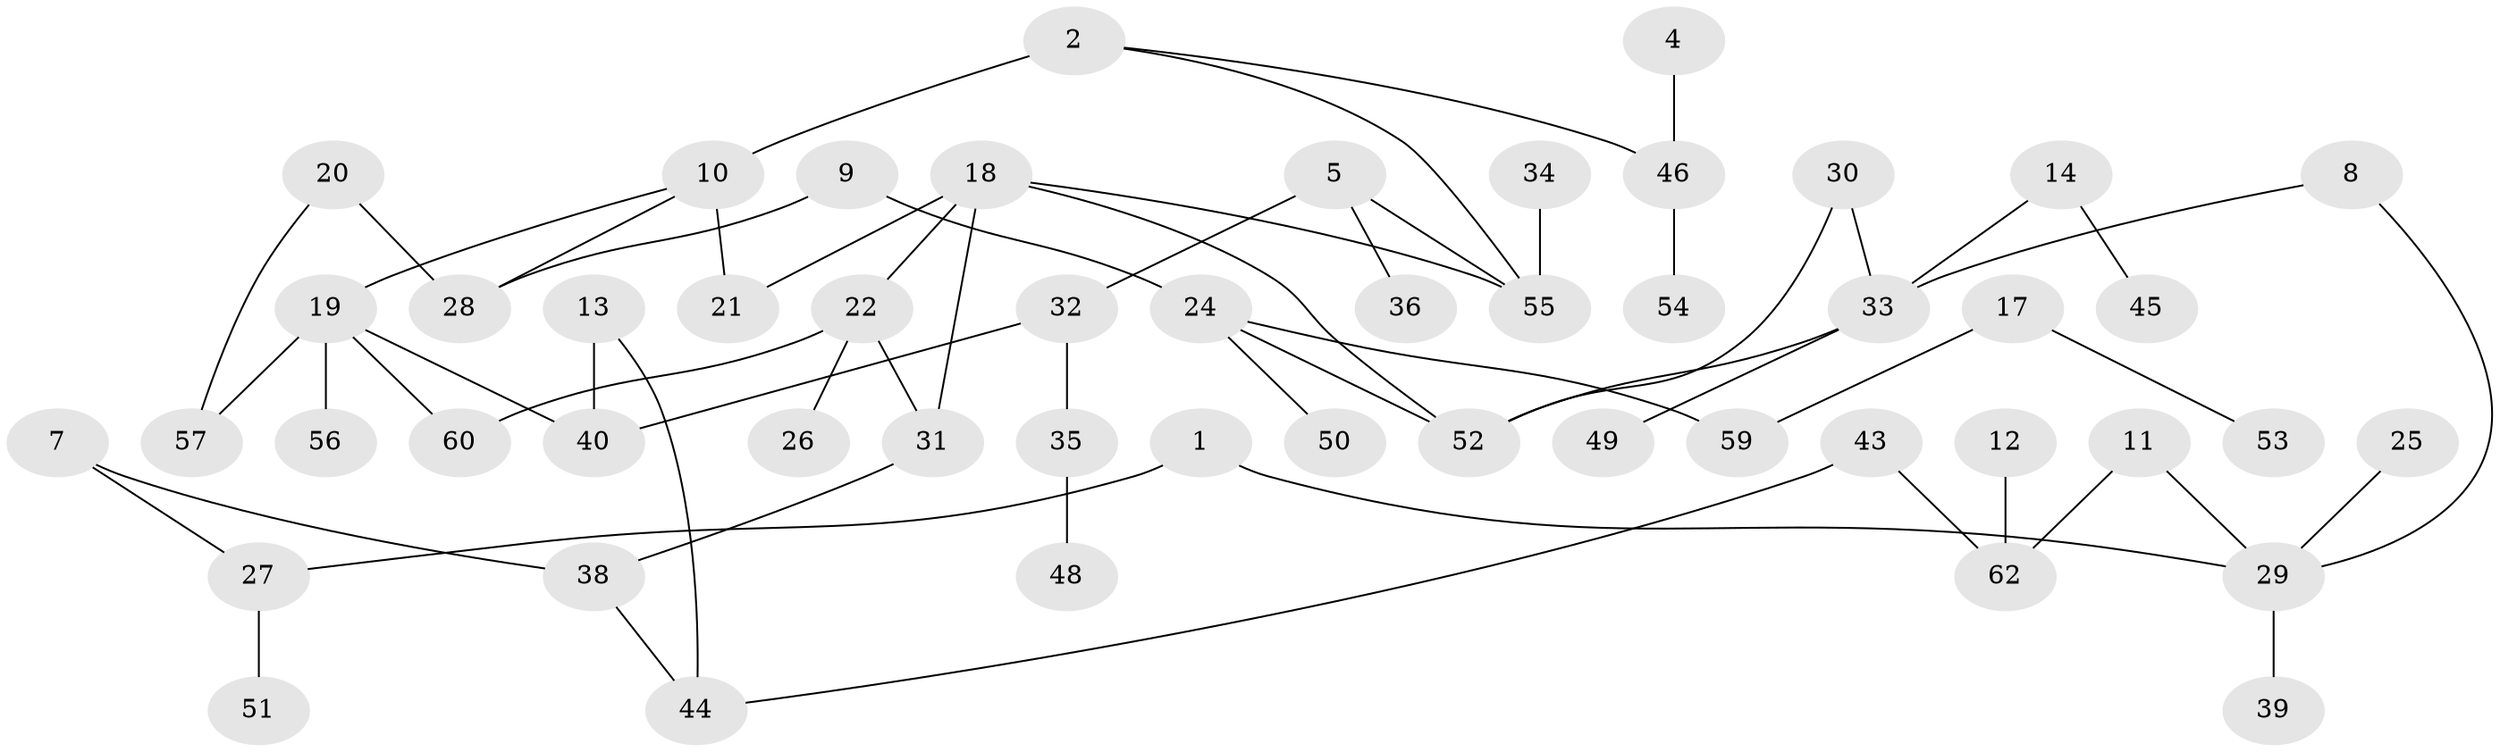 // original degree distribution, {2: 0.22093023255813954, 4: 0.08139534883720931, 0: 0.10465116279069768, 1: 0.36046511627906974, 3: 0.1744186046511628, 6: 0.03488372093023256, 5: 0.023255813953488372}
// Generated by graph-tools (version 1.1) at 2025/47/03/04/25 22:47:54]
// undirected, 51 vertices, 60 edges
graph export_dot {
  node [color=gray90,style=filled];
  1;
  2;
  4;
  5;
  7;
  8;
  9;
  10;
  11;
  12;
  13;
  14;
  17;
  18;
  19;
  20;
  21;
  22;
  24;
  25;
  26;
  27;
  28;
  29;
  30;
  31;
  32;
  33;
  34;
  35;
  36;
  38;
  39;
  40;
  43;
  44;
  45;
  46;
  48;
  49;
  50;
  51;
  52;
  53;
  54;
  55;
  56;
  57;
  59;
  60;
  62;
  1 -- 27 [weight=1.0];
  1 -- 29 [weight=1.0];
  2 -- 10 [weight=2.0];
  2 -- 46 [weight=1.0];
  2 -- 55 [weight=1.0];
  4 -- 46 [weight=1.0];
  5 -- 32 [weight=1.0];
  5 -- 36 [weight=1.0];
  5 -- 55 [weight=1.0];
  7 -- 27 [weight=1.0];
  7 -- 38 [weight=1.0];
  8 -- 29 [weight=1.0];
  8 -- 33 [weight=1.0];
  9 -- 24 [weight=1.0];
  9 -- 28 [weight=1.0];
  10 -- 19 [weight=1.0];
  10 -- 21 [weight=1.0];
  10 -- 28 [weight=1.0];
  11 -- 29 [weight=1.0];
  11 -- 62 [weight=1.0];
  12 -- 62 [weight=1.0];
  13 -- 40 [weight=1.0];
  13 -- 44 [weight=1.0];
  14 -- 33 [weight=1.0];
  14 -- 45 [weight=1.0];
  17 -- 53 [weight=1.0];
  17 -- 59 [weight=1.0];
  18 -- 21 [weight=1.0];
  18 -- 22 [weight=1.0];
  18 -- 31 [weight=1.0];
  18 -- 52 [weight=1.0];
  18 -- 55 [weight=1.0];
  19 -- 40 [weight=1.0];
  19 -- 56 [weight=1.0];
  19 -- 57 [weight=1.0];
  19 -- 60 [weight=1.0];
  20 -- 28 [weight=1.0];
  20 -- 57 [weight=1.0];
  22 -- 26 [weight=1.0];
  22 -- 31 [weight=1.0];
  22 -- 60 [weight=1.0];
  24 -- 50 [weight=1.0];
  24 -- 52 [weight=1.0];
  24 -- 59 [weight=1.0];
  25 -- 29 [weight=1.0];
  27 -- 51 [weight=1.0];
  29 -- 39 [weight=1.0];
  30 -- 33 [weight=1.0];
  30 -- 52 [weight=1.0];
  31 -- 38 [weight=1.0];
  32 -- 35 [weight=1.0];
  32 -- 40 [weight=1.0];
  33 -- 49 [weight=1.0];
  33 -- 52 [weight=1.0];
  34 -- 55 [weight=1.0];
  35 -- 48 [weight=1.0];
  38 -- 44 [weight=1.0];
  43 -- 44 [weight=1.0];
  43 -- 62 [weight=1.0];
  46 -- 54 [weight=1.0];
}
